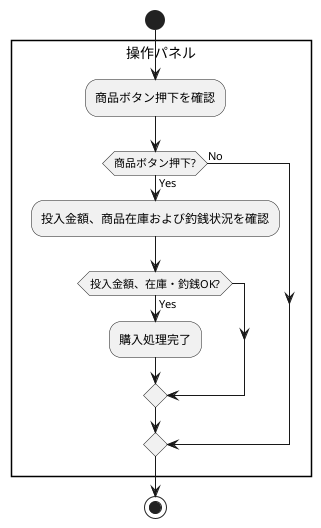 @startuml
start
rectangle 操作パネル {
  :商品ボタン押下を確認;
  if (商品ボタン押下?) then (Yes)
    :投入金額、商品在庫および釣銭状況を確認;
    if (投入金額、在庫・釣銭OK?) then (Yes)
        :購入処理完了;
    endif
  else (No)
  endif
}
stop
@enduml
